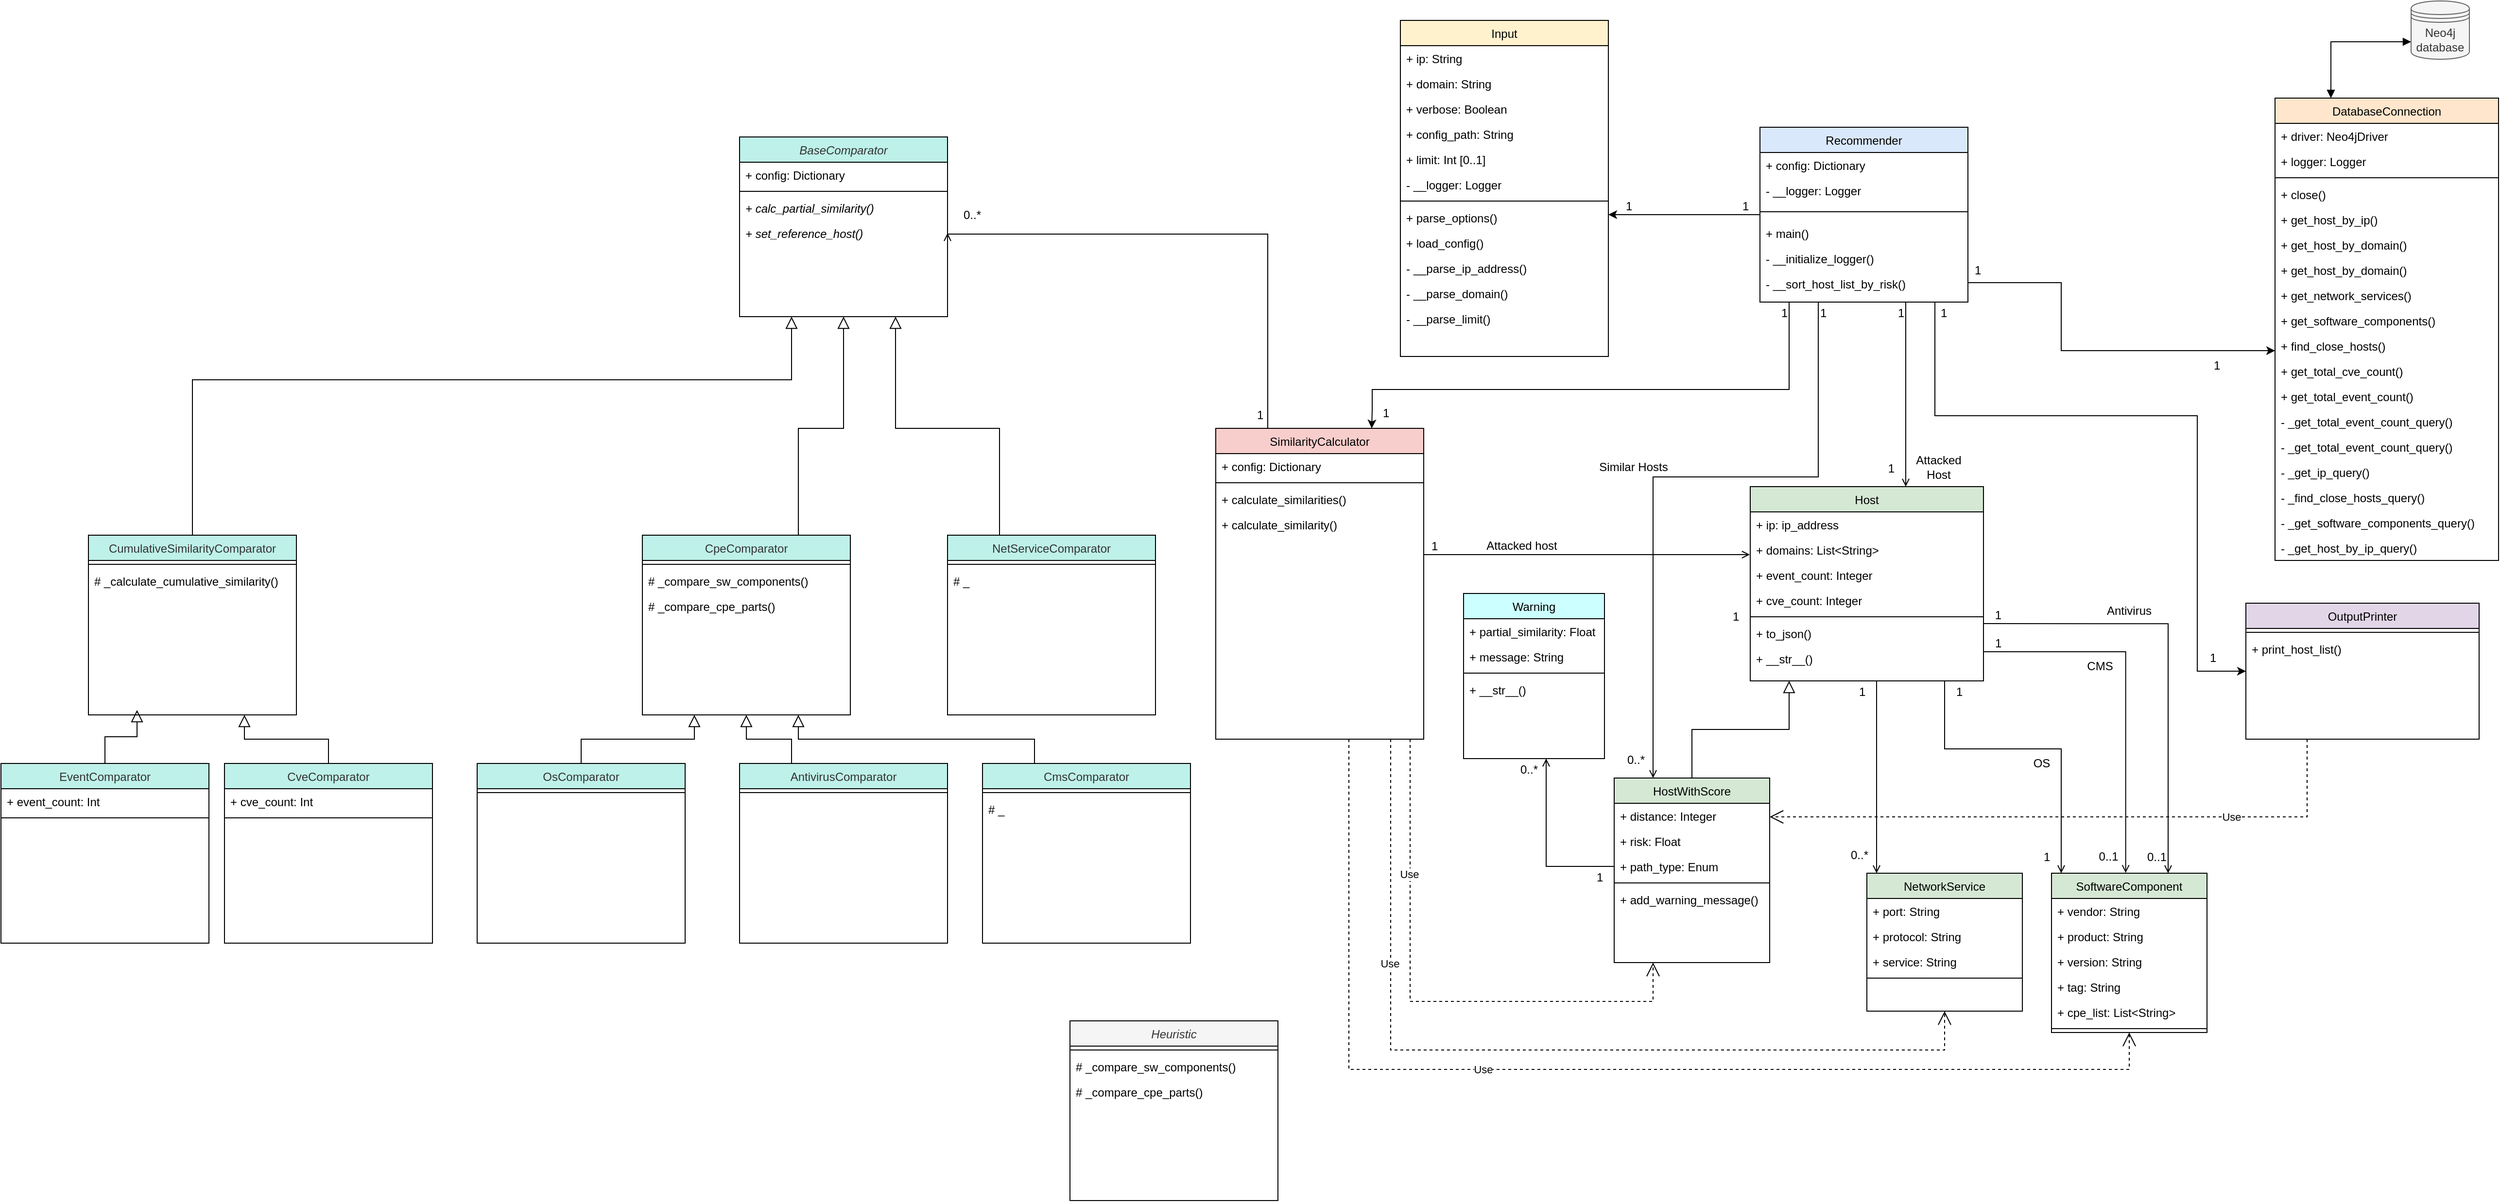 <mxfile version="16.4.0" type="device"><diagram id="C5RBs43oDa-KdzZeNtuy" name="Diagram"><mxGraphModel dx="4353" dy="1207" grid="1" gridSize="10" guides="1" tooltips="1" connect="1" arrows="1" fold="1" page="1" pageScale="1" pageWidth="827" pageHeight="1169" math="0" shadow="0"><root><mxCell id="WIyWlLk6GJQsqaUBKTNV-0"/><mxCell id="WIyWlLk6GJQsqaUBKTNV-1" parent="WIyWlLk6GJQsqaUBKTNV-0"/><mxCell id="zkfFHV4jXpPFQw0GAbJ--0" value="Host" style="swimlane;fontStyle=0;align=center;verticalAlign=top;childLayout=stackLayout;horizontal=1;startSize=26;horizontalStack=0;resizeParent=1;resizeLast=0;collapsible=1;marginBottom=0;rounded=0;shadow=0;strokeWidth=1;fillColor=#d5e8d4;strokeColor=#000000;" parent="WIyWlLk6GJQsqaUBKTNV-1" vertex="1"><mxGeometry x="-20" y="550" width="240" height="200" as="geometry"><mxRectangle x="230" y="140" width="160" height="26" as="alternateBounds"/></mxGeometry></mxCell><mxCell id="zkfFHV4jXpPFQw0GAbJ--1" value="+ ip: ip_address" style="text;align=left;verticalAlign=top;spacingLeft=4;spacingRight=4;overflow=hidden;rotatable=0;points=[[0,0.5],[1,0.5]];portConstraint=eastwest;" parent="zkfFHV4jXpPFQw0GAbJ--0" vertex="1"><mxGeometry y="26" width="240" height="26" as="geometry"/></mxCell><mxCell id="6r2_6TY_wbP1Zrm-_fFi-48" value="+ domains: List&lt;String&gt;" style="text;align=left;verticalAlign=top;spacingLeft=4;spacingRight=4;overflow=hidden;rotatable=0;points=[[0,0.5],[1,0.5]];portConstraint=eastwest;" parent="zkfFHV4jXpPFQw0GAbJ--0" vertex="1"><mxGeometry y="52" width="240" height="26" as="geometry"/></mxCell><mxCell id="vWXNN-c76O1EObYi_Bp5-69" value="+ event_count: Integer" style="text;align=left;verticalAlign=top;spacingLeft=4;spacingRight=4;overflow=hidden;rotatable=0;points=[[0,0.5],[1,0.5]];portConstraint=eastwest;rounded=0;shadow=0;html=0;" parent="zkfFHV4jXpPFQw0GAbJ--0" vertex="1"><mxGeometry y="78" width="240" height="26" as="geometry"/></mxCell><mxCell id="vWXNN-c76O1EObYi_Bp5-68" value="+ cve_count: Integer" style="text;align=left;verticalAlign=top;spacingLeft=4;spacingRight=4;overflow=hidden;rotatable=0;points=[[0,0.5],[1,0.5]];portConstraint=eastwest;rounded=0;shadow=0;html=0;" parent="zkfFHV4jXpPFQw0GAbJ--0" vertex="1"><mxGeometry y="104" width="240" height="26" as="geometry"/></mxCell><mxCell id="zkfFHV4jXpPFQw0GAbJ--4" value="" style="line;html=1;strokeWidth=1;align=left;verticalAlign=middle;spacingTop=-1;spacingLeft=3;spacingRight=3;rotatable=0;labelPosition=right;points=[];portConstraint=eastwest;" parent="zkfFHV4jXpPFQw0GAbJ--0" vertex="1"><mxGeometry y="130" width="240" height="8" as="geometry"/></mxCell><mxCell id="SMrjTEBKorSeQkuBQkU_-17" value="+ to_json()" style="text;align=left;verticalAlign=top;spacingLeft=4;spacingRight=4;overflow=hidden;rotatable=0;points=[[0,0.5],[1,0.5]];portConstraint=eastwest;rounded=0;shadow=0;html=0;" vertex="1" parent="zkfFHV4jXpPFQw0GAbJ--0"><mxGeometry y="138" width="240" height="26" as="geometry"/></mxCell><mxCell id="SMrjTEBKorSeQkuBQkU_-18" value="+ __str__()" style="text;align=left;verticalAlign=top;spacingLeft=4;spacingRight=4;overflow=hidden;rotatable=0;points=[[0,0.5],[1,0.5]];portConstraint=eastwest;rounded=0;shadow=0;html=0;" vertex="1" parent="zkfFHV4jXpPFQw0GAbJ--0"><mxGeometry y="164" width="240" height="26" as="geometry"/></mxCell><mxCell id="zkfFHV4jXpPFQw0GAbJ--6" value="HostWithScore" style="swimlane;fontStyle=0;align=center;verticalAlign=top;childLayout=stackLayout;horizontal=1;startSize=26;horizontalStack=0;resizeParent=1;resizeLast=0;collapsible=1;marginBottom=0;rounded=0;shadow=0;strokeWidth=1;fillColor=#d5e8d4;strokeColor=#000000;" parent="WIyWlLk6GJQsqaUBKTNV-1" vertex="1"><mxGeometry x="-160" y="850" width="160" height="190" as="geometry"><mxRectangle x="130" y="380" width="160" height="26" as="alternateBounds"/></mxGeometry></mxCell><mxCell id="6r2_6TY_wbP1Zrm-_fFi-54" value="+ distance: Integer" style="text;align=left;verticalAlign=top;spacingLeft=4;spacingRight=4;overflow=hidden;rotatable=0;points=[[0,0.5],[1,0.5]];portConstraint=eastwest;rounded=0;shadow=0;html=0;" parent="zkfFHV4jXpPFQw0GAbJ--6" vertex="1"><mxGeometry y="26" width="160" height="26" as="geometry"/></mxCell><mxCell id="zkfFHV4jXpPFQw0GAbJ--8" value="+ risk: Float" style="text;align=left;verticalAlign=top;spacingLeft=4;spacingRight=4;overflow=hidden;rotatable=0;points=[[0,0.5],[1,0.5]];portConstraint=eastwest;rounded=0;shadow=0;html=0;" parent="zkfFHV4jXpPFQw0GAbJ--6" vertex="1"><mxGeometry y="52" width="160" height="26" as="geometry"/></mxCell><mxCell id="vWXNN-c76O1EObYi_Bp5-62" value="+ path_type: Enum" style="text;align=left;verticalAlign=top;spacingLeft=4;spacingRight=4;overflow=hidden;rotatable=0;points=[[0,0.5],[1,0.5]];portConstraint=eastwest;rounded=0;shadow=0;html=0;" parent="zkfFHV4jXpPFQw0GAbJ--6" vertex="1"><mxGeometry y="78" width="160" height="26" as="geometry"/></mxCell><mxCell id="zkfFHV4jXpPFQw0GAbJ--9" value="" style="line;html=1;strokeWidth=1;align=left;verticalAlign=middle;spacingTop=-1;spacingLeft=3;spacingRight=3;rotatable=0;labelPosition=right;points=[];portConstraint=eastwest;" parent="zkfFHV4jXpPFQw0GAbJ--6" vertex="1"><mxGeometry y="104" width="160" height="8" as="geometry"/></mxCell><mxCell id="SMrjTEBKorSeQkuBQkU_-29" value="+ add_warning_message()" style="text;align=left;verticalAlign=top;spacingLeft=4;spacingRight=4;overflow=hidden;rotatable=0;points=[[0,0.5],[1,0.5]];portConstraint=eastwest;rounded=0;shadow=0;html=0;" vertex="1" parent="zkfFHV4jXpPFQw0GAbJ--6"><mxGeometry y="112" width="160" height="26" as="geometry"/></mxCell><mxCell id="zkfFHV4jXpPFQw0GAbJ--12" value="" style="endArrow=block;endSize=10;endFill=0;shadow=0;strokeWidth=1;rounded=0;edgeStyle=elbowEdgeStyle;elbow=vertical;" parent="WIyWlLk6GJQsqaUBKTNV-1" source="zkfFHV4jXpPFQw0GAbJ--6" edge="1"><mxGeometry width="160" relative="1" as="geometry"><mxPoint x="200" y="203" as="sourcePoint"/><mxPoint x="20" y="750" as="targetPoint"/></mxGeometry></mxCell><mxCell id="zkfFHV4jXpPFQw0GAbJ--17" value="DatabaseConnection" style="swimlane;fontStyle=0;align=center;verticalAlign=top;childLayout=stackLayout;horizontal=1;startSize=26;horizontalStack=0;resizeParent=1;resizeLast=0;collapsible=1;marginBottom=0;rounded=0;shadow=0;strokeWidth=1;fillColor=#ffe6cc;strokeColor=#000000;" parent="WIyWlLk6GJQsqaUBKTNV-1" vertex="1"><mxGeometry x="520" y="150" width="230" height="476" as="geometry"><mxRectangle x="550" y="140" width="160" height="26" as="alternateBounds"/></mxGeometry></mxCell><mxCell id="zkfFHV4jXpPFQw0GAbJ--18" value="+ driver: Neo4jDriver" style="text;align=left;verticalAlign=top;spacingLeft=4;spacingRight=4;overflow=hidden;rotatable=0;points=[[0,0.5],[1,0.5]];portConstraint=eastwest;" parent="zkfFHV4jXpPFQw0GAbJ--17" vertex="1"><mxGeometry y="26" width="230" height="26" as="geometry"/></mxCell><mxCell id="fIvFDdAwnUexQDbh5Bry-8" value="+ logger: Logger" style="text;align=left;verticalAlign=top;spacingLeft=4;spacingRight=4;overflow=hidden;rotatable=0;points=[[0,0.5],[1,0.5]];portConstraint=eastwest;" parent="zkfFHV4jXpPFQw0GAbJ--17" vertex="1"><mxGeometry y="52" width="230" height="26" as="geometry"/></mxCell><mxCell id="zkfFHV4jXpPFQw0GAbJ--23" value="" style="line;html=1;strokeWidth=1;align=left;verticalAlign=middle;spacingTop=-1;spacingLeft=3;spacingRight=3;rotatable=0;labelPosition=right;points=[];portConstraint=eastwest;" parent="zkfFHV4jXpPFQw0GAbJ--17" vertex="1"><mxGeometry y="78" width="230" height="8" as="geometry"/></mxCell><mxCell id="zkfFHV4jXpPFQw0GAbJ--24" value="+ close()" style="text;align=left;verticalAlign=top;spacingLeft=4;spacingRight=4;overflow=hidden;rotatable=0;points=[[0,0.5],[1,0.5]];portConstraint=eastwest;" parent="zkfFHV4jXpPFQw0GAbJ--17" vertex="1"><mxGeometry y="86" width="230" height="26" as="geometry"/></mxCell><mxCell id="zkfFHV4jXpPFQw0GAbJ--25" value="+ get_host_by_ip()&#10;" style="text;align=left;verticalAlign=top;spacingLeft=4;spacingRight=4;overflow=hidden;rotatable=0;points=[[0,0.5],[1,0.5]];portConstraint=eastwest;" parent="zkfFHV4jXpPFQw0GAbJ--17" vertex="1"><mxGeometry y="112" width="230" height="26" as="geometry"/></mxCell><mxCell id="2oSqgxeJYLnp5taYVXua-14" value="+ get_host_by_domain()&#10;" style="text;align=left;verticalAlign=top;spacingLeft=4;spacingRight=4;overflow=hidden;rotatable=0;points=[[0,0.5],[1,0.5]];portConstraint=eastwest;" parent="zkfFHV4jXpPFQw0GAbJ--17" vertex="1"><mxGeometry y="138" width="230" height="26" as="geometry"/></mxCell><mxCell id="2oSqgxeJYLnp5taYVXua-15" value="+ get_host_by_domain()&#10;" style="text;align=left;verticalAlign=top;spacingLeft=4;spacingRight=4;overflow=hidden;rotatable=0;points=[[0,0.5],[1,0.5]];portConstraint=eastwest;" parent="zkfFHV4jXpPFQw0GAbJ--17" vertex="1"><mxGeometry y="164" width="230" height="26" as="geometry"/></mxCell><mxCell id="6r2_6TY_wbP1Zrm-_fFi-0" value="+ get_network_services()" style="text;align=left;verticalAlign=top;spacingLeft=4;spacingRight=4;overflow=hidden;rotatable=0;points=[[0,0.5],[1,0.5]];portConstraint=eastwest;" parent="zkfFHV4jXpPFQw0GAbJ--17" vertex="1"><mxGeometry y="190" width="230" height="26" as="geometry"/></mxCell><mxCell id="6r2_6TY_wbP1Zrm-_fFi-1" value="+ get_software_components()" style="text;align=left;verticalAlign=top;spacingLeft=4;spacingRight=4;overflow=hidden;rotatable=0;points=[[0,0.5],[1,0.5]];portConstraint=eastwest;" parent="zkfFHV4jXpPFQw0GAbJ--17" vertex="1"><mxGeometry y="216" width="230" height="26" as="geometry"/></mxCell><mxCell id="6r2_6TY_wbP1Zrm-_fFi-6" value="+ find_close_hosts()" style="text;align=left;verticalAlign=top;spacingLeft=4;spacingRight=4;overflow=hidden;rotatable=0;points=[[0,0.5],[1,0.5]];portConstraint=eastwest;" parent="zkfFHV4jXpPFQw0GAbJ--17" vertex="1"><mxGeometry y="242" width="230" height="26" as="geometry"/></mxCell><mxCell id="6r2_6TY_wbP1Zrm-_fFi-75" value="+ get_total_cve_count()" style="text;align=left;verticalAlign=top;spacingLeft=4;spacingRight=4;overflow=hidden;rotatable=0;points=[[0,0.5],[1,0.5]];portConstraint=eastwest;" parent="zkfFHV4jXpPFQw0GAbJ--17" vertex="1"><mxGeometry y="268" width="230" height="26" as="geometry"/></mxCell><mxCell id="6r2_6TY_wbP1Zrm-_fFi-76" value="+ get_total_event_count()" style="text;align=left;verticalAlign=top;spacingLeft=4;spacingRight=4;overflow=hidden;rotatable=0;points=[[0,0.5],[1,0.5]];portConstraint=eastwest;" parent="zkfFHV4jXpPFQw0GAbJ--17" vertex="1"><mxGeometry y="294" width="230" height="26" as="geometry"/></mxCell><mxCell id="6r2_6TY_wbP1Zrm-_fFi-70" value="- _get_total_event_count_query()" style="text;align=left;verticalAlign=top;spacingLeft=4;spacingRight=4;overflow=hidden;rotatable=0;points=[[0,0.5],[1,0.5]];portConstraint=eastwest;" parent="zkfFHV4jXpPFQw0GAbJ--17" vertex="1"><mxGeometry y="320" width="230" height="26" as="geometry"/></mxCell><mxCell id="6r2_6TY_wbP1Zrm-_fFi-77" value="- _get_total_event_count_query()" style="text;align=left;verticalAlign=top;spacingLeft=4;spacingRight=4;overflow=hidden;rotatable=0;points=[[0,0.5],[1,0.5]];portConstraint=eastwest;" parent="zkfFHV4jXpPFQw0GAbJ--17" vertex="1"><mxGeometry y="346" width="230" height="26" as="geometry"/></mxCell><mxCell id="6r2_6TY_wbP1Zrm-_fFi-2" value="- _get_ip_query()" style="text;align=left;verticalAlign=top;spacingLeft=4;spacingRight=4;overflow=hidden;rotatable=0;points=[[0,0.5],[1,0.5]];portConstraint=eastwest;" parent="zkfFHV4jXpPFQw0GAbJ--17" vertex="1"><mxGeometry y="372" width="230" height="26" as="geometry"/></mxCell><mxCell id="6r2_6TY_wbP1Zrm-_fFi-4" value="- _find_close_hosts_query()" style="text;align=left;verticalAlign=top;spacingLeft=4;spacingRight=4;overflow=hidden;rotatable=0;points=[[0,0.5],[1,0.5]];portConstraint=eastwest;" parent="zkfFHV4jXpPFQw0GAbJ--17" vertex="1"><mxGeometry y="398" width="230" height="26" as="geometry"/></mxCell><mxCell id="6r2_6TY_wbP1Zrm-_fFi-5" value="- _get_software_components_query()" style="text;align=left;verticalAlign=top;spacingLeft=4;spacingRight=4;overflow=hidden;rotatable=0;points=[[0,0.5],[1,0.5]];portConstraint=eastwest;" parent="zkfFHV4jXpPFQw0GAbJ--17" vertex="1"><mxGeometry y="424" width="230" height="26" as="geometry"/></mxCell><mxCell id="6r2_6TY_wbP1Zrm-_fFi-3" value="- _get_host_by_ip_query()" style="text;align=left;verticalAlign=top;spacingLeft=4;spacingRight=4;overflow=hidden;rotatable=0;points=[[0,0.5],[1,0.5]];portConstraint=eastwest;" parent="zkfFHV4jXpPFQw0GAbJ--17" vertex="1"><mxGeometry y="450" width="230" height="26" as="geometry"/></mxCell><mxCell id="6r2_6TY_wbP1Zrm-_fFi-7" style="edgeStyle=orthogonalEdgeStyle;rounded=0;orthogonalLoop=1;jettySize=auto;html=1;" parent="WIyWlLk6GJQsqaUBKTNV-1" source="2oSqgxeJYLnp5taYVXua-2" target="zkfFHV4jXpPFQw0GAbJ--17" edge="1"><mxGeometry relative="1" as="geometry"><mxPoint x="530" y="200" as="targetPoint"/><Array as="points"><mxPoint x="300" y="340"/><mxPoint x="300" y="410"/></Array></mxGeometry></mxCell><mxCell id="6r2_6TY_wbP1Zrm-_fFi-40" style="edgeStyle=orthogonalEdgeStyle;rounded=0;orthogonalLoop=1;jettySize=auto;html=1;entryX=0.75;entryY=0;entryDx=0;entryDy=0;" parent="WIyWlLk6GJQsqaUBKTNV-1" source="2oSqgxeJYLnp5taYVXua-2" target="6r2_6TY_wbP1Zrm-_fFi-34" edge="1"><mxGeometry relative="1" as="geometry"><mxPoint x="-250" y="530" as="targetPoint"/><Array as="points"><mxPoint x="20" y="450"/><mxPoint x="-409" y="450"/><mxPoint x="-409" y="470"/></Array></mxGeometry></mxCell><mxCell id="2oSqgxeJYLnp5taYVXua-2" value="Recommender" style="swimlane;fontStyle=0;align=center;verticalAlign=top;childLayout=stackLayout;horizontal=1;startSize=26;horizontalStack=0;resizeParent=1;resizeLast=0;collapsible=1;marginBottom=0;rounded=0;shadow=0;strokeWidth=1;fillColor=#dae8fc;strokeColor=#000000;" parent="WIyWlLk6GJQsqaUBKTNV-1" vertex="1"><mxGeometry x="-10" y="180" width="214" height="180" as="geometry"><mxRectangle x="550" y="140" width="160" height="26" as="alternateBounds"/></mxGeometry></mxCell><mxCell id="fIvFDdAwnUexQDbh5Bry-4" value="+ config: Dictionary" style="text;align=left;verticalAlign=top;spacingLeft=4;spacingRight=4;overflow=hidden;rotatable=0;points=[[0,0.5],[1,0.5]];portConstraint=eastwest;rounded=0;shadow=0;html=0;" parent="2oSqgxeJYLnp5taYVXua-2" vertex="1"><mxGeometry y="26" width="214" height="26" as="geometry"/></mxCell><mxCell id="fIvFDdAwnUexQDbh5Bry-7" value="- __logger: Logger" style="text;align=left;verticalAlign=top;spacingLeft=4;spacingRight=4;overflow=hidden;rotatable=0;points=[[0,0.5],[1,0.5]];portConstraint=eastwest;rounded=0;shadow=0;html=0;" parent="2oSqgxeJYLnp5taYVXua-2" vertex="1"><mxGeometry y="52" width="214" height="26" as="geometry"/></mxCell><mxCell id="2oSqgxeJYLnp5taYVXua-8" value="" style="line;html=1;strokeWidth=1;align=left;verticalAlign=middle;spacingTop=-1;spacingLeft=3;spacingRight=3;rotatable=0;labelPosition=right;points=[];portConstraint=eastwest;" parent="2oSqgxeJYLnp5taYVXua-2" vertex="1"><mxGeometry y="78" width="214" height="18" as="geometry"/></mxCell><mxCell id="2oSqgxeJYLnp5taYVXua-9" value="+ main()" style="text;align=left;verticalAlign=top;spacingLeft=4;spacingRight=4;overflow=hidden;rotatable=0;points=[[0,0.5],[1,0.5]];portConstraint=eastwest;" parent="2oSqgxeJYLnp5taYVXua-2" vertex="1"><mxGeometry y="96" width="214" height="26" as="geometry"/></mxCell><mxCell id="fIvFDdAwnUexQDbh5Bry-0" value="- __initialize_logger()" style="text;align=left;verticalAlign=top;spacingLeft=4;spacingRight=4;overflow=hidden;rotatable=0;points=[[0,0.5],[1,0.5]];portConstraint=eastwest;" parent="2oSqgxeJYLnp5taYVXua-2" vertex="1"><mxGeometry y="122" width="214" height="26" as="geometry"/></mxCell><mxCell id="fIvFDdAwnUexQDbh5Bry-2" value="- __sort_host_list_by_risk()" style="text;align=left;verticalAlign=top;spacingLeft=4;spacingRight=4;overflow=hidden;rotatable=0;points=[[0,0.5],[1,0.5]];portConstraint=eastwest;" parent="2oSqgxeJYLnp5taYVXua-2" vertex="1"><mxGeometry y="148" width="214" height="26" as="geometry"/></mxCell><mxCell id="2oSqgxeJYLnp5taYVXua-11" value="Neo4j database" style="shape=datastore;whiteSpace=wrap;html=1;fillColor=#f5f5f5;strokeColor=#666666;fontColor=#333333;" parent="WIyWlLk6GJQsqaUBKTNV-1" vertex="1"><mxGeometry x="660" y="50" width="60" height="60" as="geometry"/></mxCell><mxCell id="2oSqgxeJYLnp5taYVXua-13" value="" style="endArrow=block;startArrow=block;endFill=1;startFill=1;html=1;rounded=0;edgeStyle=orthogonalEdgeStyle;entryX=0;entryY=0.7;entryDx=0;entryDy=0;exitX=0.25;exitY=0;exitDx=0;exitDy=0;" parent="WIyWlLk6GJQsqaUBKTNV-1" source="zkfFHV4jXpPFQw0GAbJ--17" target="2oSqgxeJYLnp5taYVXua-11" edge="1"><mxGeometry width="160" relative="1" as="geometry"><mxPoint x="620" y="110" as="sourcePoint"/><mxPoint x="780" y="110" as="targetPoint"/></mxGeometry></mxCell><mxCell id="6r2_6TY_wbP1Zrm-_fFi-8" value="Input" style="swimlane;fontStyle=0;align=center;verticalAlign=top;childLayout=stackLayout;horizontal=1;startSize=26;horizontalStack=0;resizeParent=1;resizeLast=0;collapsible=1;marginBottom=0;rounded=0;shadow=0;strokeWidth=1;fillColor=#fff2cc;strokeColor=#000000;" parent="WIyWlLk6GJQsqaUBKTNV-1" vertex="1"><mxGeometry x="-380" y="70" width="214" height="346" as="geometry"><mxRectangle x="550" y="140" width="160" height="26" as="alternateBounds"/></mxGeometry></mxCell><mxCell id="6r2_6TY_wbP1Zrm-_fFi-67" value="+ ip: String" style="text;align=left;verticalAlign=top;spacingLeft=4;spacingRight=4;overflow=hidden;rotatable=0;points=[[0,0.5],[1,0.5]];portConstraint=eastwest;rounded=0;shadow=0;html=0;" parent="6r2_6TY_wbP1Zrm-_fFi-8" vertex="1"><mxGeometry y="26" width="214" height="26" as="geometry"/></mxCell><mxCell id="6r2_6TY_wbP1Zrm-_fFi-73" value="+ domain: String" style="text;align=left;verticalAlign=top;spacingLeft=4;spacingRight=4;overflow=hidden;rotatable=0;points=[[0,0.5],[1,0.5]];portConstraint=eastwest;rounded=0;shadow=0;html=0;" parent="6r2_6TY_wbP1Zrm-_fFi-8" vertex="1"><mxGeometry y="52" width="214" height="26" as="geometry"/></mxCell><mxCell id="SMrjTEBKorSeQkuBQkU_-6" value="+ verbose: Boolean" style="text;align=left;verticalAlign=top;spacingLeft=4;spacingRight=4;overflow=hidden;rotatable=0;points=[[0,0.5],[1,0.5]];portConstraint=eastwest;rounded=0;shadow=0;html=0;" vertex="1" parent="6r2_6TY_wbP1Zrm-_fFi-8"><mxGeometry y="78" width="214" height="26" as="geometry"/></mxCell><mxCell id="6r2_6TY_wbP1Zrm-_fFi-10" value="+ config_path: String " style="text;align=left;verticalAlign=top;spacingLeft=4;spacingRight=4;overflow=hidden;rotatable=0;points=[[0,0.5],[1,0.5]];portConstraint=eastwest;rounded=0;shadow=0;html=0;" parent="6r2_6TY_wbP1Zrm-_fFi-8" vertex="1"><mxGeometry y="104" width="214" height="26" as="geometry"/></mxCell><mxCell id="fIvFDdAwnUexQDbh5Bry-11" value="+ limit: Int [0..1]" style="text;align=left;verticalAlign=top;spacingLeft=4;spacingRight=4;overflow=hidden;rotatable=0;points=[[0,0.5],[1,0.5]];portConstraint=eastwest;rounded=0;shadow=0;html=0;" parent="6r2_6TY_wbP1Zrm-_fFi-8" vertex="1"><mxGeometry y="130" width="214" height="26" as="geometry"/></mxCell><mxCell id="fIvFDdAwnUexQDbh5Bry-12" value="- __logger: Logger" style="text;align=left;verticalAlign=top;spacingLeft=4;spacingRight=4;overflow=hidden;rotatable=0;points=[[0,0.5],[1,0.5]];portConstraint=eastwest;rounded=0;shadow=0;html=0;" parent="6r2_6TY_wbP1Zrm-_fFi-8" vertex="1"><mxGeometry y="156" width="214" height="26" as="geometry"/></mxCell><mxCell id="6r2_6TY_wbP1Zrm-_fFi-11" value="" style="line;html=1;strokeWidth=1;align=left;verticalAlign=middle;spacingTop=-1;spacingLeft=3;spacingRight=3;rotatable=0;labelPosition=right;points=[];portConstraint=eastwest;" parent="6r2_6TY_wbP1Zrm-_fFi-8" vertex="1"><mxGeometry y="182" width="214" height="8" as="geometry"/></mxCell><mxCell id="6r2_6TY_wbP1Zrm-_fFi-12" value="+ parse_options()" style="text;align=left;verticalAlign=top;spacingLeft=4;spacingRight=4;overflow=hidden;rotatable=0;points=[[0,0.5],[1,0.5]];portConstraint=eastwest;" parent="6r2_6TY_wbP1Zrm-_fFi-8" vertex="1"><mxGeometry y="190" width="214" height="26" as="geometry"/></mxCell><mxCell id="6r2_6TY_wbP1Zrm-_fFi-74" value="+ load_config()" style="text;align=left;verticalAlign=top;spacingLeft=4;spacingRight=4;overflow=hidden;rotatable=0;points=[[0,0.5],[1,0.5]];portConstraint=eastwest;" parent="6r2_6TY_wbP1Zrm-_fFi-8" vertex="1"><mxGeometry y="216" width="214" height="26" as="geometry"/></mxCell><mxCell id="6r2_6TY_wbP1Zrm-_fFi-71" value="- __parse_ip_address()" style="text;align=left;verticalAlign=top;spacingLeft=4;spacingRight=4;overflow=hidden;rotatable=0;points=[[0,0.5],[1,0.5]];portConstraint=eastwest;" parent="6r2_6TY_wbP1Zrm-_fFi-8" vertex="1"><mxGeometry y="242" width="214" height="26" as="geometry"/></mxCell><mxCell id="6r2_6TY_wbP1Zrm-_fFi-128" value="- __parse_domain()&#10;" style="text;align=left;verticalAlign=top;spacingLeft=4;spacingRight=4;overflow=hidden;rotatable=0;points=[[0,0.5],[1,0.5]];portConstraint=eastwest;" parent="6r2_6TY_wbP1Zrm-_fFi-8" vertex="1"><mxGeometry y="268" width="214" height="26" as="geometry"/></mxCell><mxCell id="fIvFDdAwnUexQDbh5Bry-10" value="- __parse_limit()&#10;" style="text;align=left;verticalAlign=top;spacingLeft=4;spacingRight=4;overflow=hidden;rotatable=0;points=[[0,0.5],[1,0.5]];portConstraint=eastwest;" parent="6r2_6TY_wbP1Zrm-_fFi-8" vertex="1"><mxGeometry y="294" width="214" height="26" as="geometry"/></mxCell><mxCell id="6r2_6TY_wbP1Zrm-_fFi-17" value="SoftwareComponent" style="swimlane;fontStyle=0;align=center;verticalAlign=top;childLayout=stackLayout;horizontal=1;startSize=26;horizontalStack=0;resizeParent=1;resizeLast=0;collapsible=1;marginBottom=0;rounded=0;shadow=0;strokeWidth=1;fillColor=#d5e8d4;strokeColor=#000000;" parent="WIyWlLk6GJQsqaUBKTNV-1" vertex="1"><mxGeometry x="290" y="948" width="160" height="164" as="geometry"><mxRectangle x="230" y="140" width="160" height="26" as="alternateBounds"/></mxGeometry></mxCell><mxCell id="6r2_6TY_wbP1Zrm-_fFi-58" value="+ vendor: String" style="text;align=left;verticalAlign=top;spacingLeft=4;spacingRight=4;overflow=hidden;rotatable=0;points=[[0,0.5],[1,0.5]];portConstraint=eastwest;" parent="6r2_6TY_wbP1Zrm-_fFi-17" vertex="1"><mxGeometry y="26" width="160" height="26" as="geometry"/></mxCell><mxCell id="6r2_6TY_wbP1Zrm-_fFi-57" value="+ product: String" style="text;align=left;verticalAlign=top;spacingLeft=4;spacingRight=4;overflow=hidden;rotatable=0;points=[[0,0.5],[1,0.5]];portConstraint=eastwest;" parent="6r2_6TY_wbP1Zrm-_fFi-17" vertex="1"><mxGeometry y="52" width="160" height="26" as="geometry"/></mxCell><mxCell id="6r2_6TY_wbP1Zrm-_fFi-18" value="+ version: String" style="text;align=left;verticalAlign=top;spacingLeft=4;spacingRight=4;overflow=hidden;rotatable=0;points=[[0,0.5],[1,0.5]];portConstraint=eastwest;" parent="6r2_6TY_wbP1Zrm-_fFi-17" vertex="1"><mxGeometry y="78" width="160" height="26" as="geometry"/></mxCell><mxCell id="vWXNN-c76O1EObYi_Bp5-61" value="+ tag: String" style="text;align=left;verticalAlign=top;spacingLeft=4;spacingRight=4;overflow=hidden;rotatable=0;points=[[0,0.5],[1,0.5]];portConstraint=eastwest;" parent="6r2_6TY_wbP1Zrm-_fFi-17" vertex="1"><mxGeometry y="104" width="160" height="26" as="geometry"/></mxCell><mxCell id="vWXNN-c76O1EObYi_Bp5-60" value="+ cpe_list: List&lt;String&gt;" style="text;align=left;verticalAlign=top;spacingLeft=4;spacingRight=4;overflow=hidden;rotatable=0;points=[[0,0.5],[1,0.5]];portConstraint=eastwest;" parent="6r2_6TY_wbP1Zrm-_fFi-17" vertex="1"><mxGeometry y="130" width="160" height="26" as="geometry"/></mxCell><mxCell id="6r2_6TY_wbP1Zrm-_fFi-19" value="" style="line;html=1;strokeWidth=1;align=left;verticalAlign=middle;spacingTop=-1;spacingLeft=3;spacingRight=3;rotatable=0;labelPosition=right;points=[];portConstraint=eastwest;" parent="6r2_6TY_wbP1Zrm-_fFi-17" vertex="1"><mxGeometry y="156" width="160" height="8" as="geometry"/></mxCell><mxCell id="6r2_6TY_wbP1Zrm-_fFi-21" value="NetworkService" style="swimlane;fontStyle=0;align=center;verticalAlign=top;childLayout=stackLayout;horizontal=1;startSize=26;horizontalStack=0;resizeParent=1;resizeLast=0;collapsible=1;marginBottom=0;rounded=0;shadow=0;strokeWidth=1;fillColor=#d5e8d4;strokeColor=#000000;" parent="WIyWlLk6GJQsqaUBKTNV-1" vertex="1"><mxGeometry x="100" y="948" width="160" height="142" as="geometry"><mxRectangle x="230" y="140" width="160" height="26" as="alternateBounds"/></mxGeometry></mxCell><mxCell id="6r2_6TY_wbP1Zrm-_fFi-22" value="+ port: String" style="text;align=left;verticalAlign=top;spacingLeft=4;spacingRight=4;overflow=hidden;rotatable=0;points=[[0,0.5],[1,0.5]];portConstraint=eastwest;" parent="6r2_6TY_wbP1Zrm-_fFi-21" vertex="1"><mxGeometry y="26" width="160" height="26" as="geometry"/></mxCell><mxCell id="6r2_6TY_wbP1Zrm-_fFi-59" value="+ protocol: String" style="text;align=left;verticalAlign=top;spacingLeft=4;spacingRight=4;overflow=hidden;rotatable=0;points=[[0,0.5],[1,0.5]];portConstraint=eastwest;" parent="6r2_6TY_wbP1Zrm-_fFi-21" vertex="1"><mxGeometry y="52" width="160" height="26" as="geometry"/></mxCell><mxCell id="6r2_6TY_wbP1Zrm-_fFi-60" value="+ service: String" style="text;align=left;verticalAlign=top;spacingLeft=4;spacingRight=4;overflow=hidden;rotatable=0;points=[[0,0.5],[1,0.5]];portConstraint=eastwest;" parent="6r2_6TY_wbP1Zrm-_fFi-21" vertex="1"><mxGeometry y="78" width="160" height="26" as="geometry"/></mxCell><mxCell id="6r2_6TY_wbP1Zrm-_fFi-23" value="" style="line;html=1;strokeWidth=1;align=left;verticalAlign=middle;spacingTop=-1;spacingLeft=3;spacingRight=3;rotatable=0;labelPosition=right;points=[];portConstraint=eastwest;" parent="6r2_6TY_wbP1Zrm-_fFi-21" vertex="1"><mxGeometry y="104" width="160" height="8" as="geometry"/></mxCell><mxCell id="6r2_6TY_wbP1Zrm-_fFi-29" value="" style="endArrow=open;shadow=0;strokeWidth=1;rounded=0;endFill=1;edgeStyle=elbowEdgeStyle;elbow=vertical;entryX=0.477;entryY=-0.002;entryDx=0;entryDy=0;entryPerimeter=0;" parent="WIyWlLk6GJQsqaUBKTNV-1" source="zkfFHV4jXpPFQw0GAbJ--0" target="6r2_6TY_wbP1Zrm-_fFi-17" edge="1"><mxGeometry x="0.5" y="41" relative="1" as="geometry"><mxPoint x="240" y="740" as="sourcePoint"/><mxPoint x="258" y="630" as="targetPoint"/><mxPoint x="-40" y="32" as="offset"/><Array as="points"><mxPoint x="-20" y="720"/><mxPoint x="30" y="690"/><mxPoint x="40" y="674"/><mxPoint x="16" y="680"/><mxPoint y="670"/><mxPoint x="80" y="600"/></Array></mxGeometry></mxCell><mxCell id="6r2_6TY_wbP1Zrm-_fFi-30" value="1" style="resizable=0;align=left;verticalAlign=bottom;labelBackgroundColor=none;fontSize=12;" parent="6r2_6TY_wbP1Zrm-_fFi-29" connectable="0" vertex="1"><mxGeometry x="-1" relative="1" as="geometry"><mxPoint x="10" as="offset"/></mxGeometry></mxCell><mxCell id="6r2_6TY_wbP1Zrm-_fFi-31" value="0..1" style="resizable=0;align=right;verticalAlign=bottom;labelBackgroundColor=none;fontSize=12;" parent="6r2_6TY_wbP1Zrm-_fFi-29" connectable="0" vertex="1"><mxGeometry x="1" relative="1" as="geometry"><mxPoint x="-6" y="-8" as="offset"/></mxGeometry></mxCell><mxCell id="6r2_6TY_wbP1Zrm-_fFi-34" value="SimilarityCalculator" style="swimlane;fontStyle=0;align=center;verticalAlign=top;childLayout=stackLayout;horizontal=1;startSize=26;horizontalStack=0;resizeParent=1;resizeLast=0;collapsible=1;marginBottom=0;rounded=0;shadow=0;strokeWidth=1;fillColor=#f8cecc;strokeColor=#000000;" parent="WIyWlLk6GJQsqaUBKTNV-1" vertex="1"><mxGeometry x="-570" y="490" width="214" height="320" as="geometry"><mxRectangle x="550" y="140" width="160" height="26" as="alternateBounds"/></mxGeometry></mxCell><mxCell id="6r2_6TY_wbP1Zrm-_fFi-35" value="+ config: Dictionary" style="text;align=left;verticalAlign=top;spacingLeft=4;spacingRight=4;overflow=hidden;rotatable=0;points=[[0,0.5],[1,0.5]];portConstraint=eastwest;" parent="6r2_6TY_wbP1Zrm-_fFi-34" vertex="1"><mxGeometry y="26" width="214" height="26" as="geometry"/></mxCell><mxCell id="6r2_6TY_wbP1Zrm-_fFi-37" value="" style="line;html=1;strokeWidth=1;align=left;verticalAlign=middle;spacingTop=-1;spacingLeft=3;spacingRight=3;rotatable=0;labelPosition=right;points=[];portConstraint=eastwest;" parent="6r2_6TY_wbP1Zrm-_fFi-34" vertex="1"><mxGeometry y="52" width="214" height="8" as="geometry"/></mxCell><mxCell id="6r2_6TY_wbP1Zrm-_fFi-38" value="+ calculate_similarities()" style="text;align=left;verticalAlign=top;spacingLeft=4;spacingRight=4;overflow=hidden;rotatable=0;points=[[0,0.5],[1,0.5]];portConstraint=eastwest;" parent="6r2_6TY_wbP1Zrm-_fFi-34" vertex="1"><mxGeometry y="60" width="214" height="26" as="geometry"/></mxCell><mxCell id="vWXNN-c76O1EObYi_Bp5-74" value="+ calculate_similarity()" style="text;align=left;verticalAlign=top;spacingLeft=4;spacingRight=4;overflow=hidden;rotatable=0;points=[[0,0.5],[1,0.5]];portConstraint=eastwest;" parent="6r2_6TY_wbP1Zrm-_fFi-34" vertex="1"><mxGeometry y="86" width="214" height="26" as="geometry"/></mxCell><mxCell id="6r2_6TY_wbP1Zrm-_fFi-39" style="edgeStyle=orthogonalEdgeStyle;rounded=0;orthogonalLoop=1;jettySize=auto;html=1;" parent="WIyWlLk6GJQsqaUBKTNV-1" source="2oSqgxeJYLnp5taYVXua-2" target="6r2_6TY_wbP1Zrm-_fFi-8" edge="1"><mxGeometry relative="1" as="geometry"><mxPoint x="-10" y="245" as="sourcePoint"/><Array as="points"><mxPoint x="-168" y="240"/><mxPoint x="-168" y="200"/></Array></mxGeometry></mxCell><mxCell id="6r2_6TY_wbP1Zrm-_fFi-42" value="" style="endArrow=open;shadow=0;strokeWidth=1;rounded=0;endFill=1;edgeStyle=elbowEdgeStyle;elbow=vertical;" parent="WIyWlLk6GJQsqaUBKTNV-1" source="zkfFHV4jXpPFQw0GAbJ--0" target="6r2_6TY_wbP1Zrm-_fFi-21" edge="1"><mxGeometry x="0.5" y="41" relative="1" as="geometry"><mxPoint x="-26.32" y="640" as="sourcePoint"/><mxPoint x="-90.0" y="776.224" as="targetPoint"/><mxPoint x="-40" y="32" as="offset"/><Array as="points"><mxPoint x="110" y="840"/><mxPoint x="170" y="860"/><mxPoint x="160" y="870"/><mxPoint x="100" y="850"/><mxPoint x="-80" y="623"/><mxPoint x="-66.32" y="640.5"/><mxPoint x="-90.32" y="646.5"/><mxPoint x="-106.32" y="636.5"/><mxPoint x="-26.32" y="566.5"/></Array></mxGeometry></mxCell><mxCell id="6r2_6TY_wbP1Zrm-_fFi-43" value="1" style="resizable=0;align=left;verticalAlign=bottom;labelBackgroundColor=none;fontSize=12;" parent="6r2_6TY_wbP1Zrm-_fFi-42" connectable="0" vertex="1"><mxGeometry x="-1" relative="1" as="geometry"><mxPoint x="-20" y="20" as="offset"/></mxGeometry></mxCell><mxCell id="6r2_6TY_wbP1Zrm-_fFi-44" value="0..*" style="resizable=0;align=right;verticalAlign=bottom;labelBackgroundColor=none;fontSize=12;" parent="6r2_6TY_wbP1Zrm-_fFi-42" connectable="0" vertex="1"><mxGeometry x="1" relative="1" as="geometry"><mxPoint x="-7" y="-10" as="offset"/></mxGeometry></mxCell><mxCell id="6r2_6TY_wbP1Zrm-_fFi-61" value="" style="endArrow=open;shadow=0;strokeWidth=1;rounded=0;endFill=1;edgeStyle=elbowEdgeStyle;elbow=vertical;" parent="WIyWlLk6GJQsqaUBKTNV-1" target="6r2_6TY_wbP1Zrm-_fFi-17" edge="1"><mxGeometry x="0.5" y="41" relative="1" as="geometry"><mxPoint x="180" y="750" as="sourcePoint"/><mxPoint x="-20.0" y="790" as="targetPoint"/><mxPoint x="-40" y="32" as="offset"/><Array as="points"><mxPoint x="300" y="820"/><mxPoint x="180" y="790"/><mxPoint x="310" y="830"/><mxPoint x="140" y="790"/><mxPoint x="320" y="800"/><mxPoint x="170" y="760"/><mxPoint x="310" y="800"/><mxPoint x="190" y="780"/><mxPoint x="310" y="890"/><mxPoint x="-30" y="670"/><mxPoint x="-20" y="620"/><mxPoint x="109.92" y="563"/><mxPoint x="33.6" y="620.5"/><mxPoint x="9.6" y="626.5"/><mxPoint x="-6.4" y="616.5"/><mxPoint x="73.6" y="546.5"/></Array></mxGeometry></mxCell><mxCell id="6r2_6TY_wbP1Zrm-_fFi-62" value="1" style="resizable=0;align=left;verticalAlign=bottom;labelBackgroundColor=none;fontSize=12;" parent="6r2_6TY_wbP1Zrm-_fFi-61" connectable="0" vertex="1"><mxGeometry x="-1" relative="1" as="geometry"><mxPoint x="10" y="20" as="offset"/></mxGeometry></mxCell><mxCell id="6r2_6TY_wbP1Zrm-_fFi-64" value="1" style="resizable=0;align=left;verticalAlign=bottom;labelBackgroundColor=none;fontSize=12;" parent="WIyWlLk6GJQsqaUBKTNV-1" connectable="0" vertex="1"><mxGeometry x="280" y="940" as="geometry"/></mxCell><mxCell id="6r2_6TY_wbP1Zrm-_fFi-65" value="OS" style="text;html=1;strokeColor=none;fillColor=none;align=center;verticalAlign=middle;whiteSpace=wrap;rounded=0;" parent="WIyWlLk6GJQsqaUBKTNV-1" vertex="1"><mxGeometry x="250" y="820" width="60" height="30" as="geometry"/></mxCell><mxCell id="6r2_6TY_wbP1Zrm-_fFi-66" value="CMS" style="text;html=1;strokeColor=none;fillColor=none;align=center;verticalAlign=middle;whiteSpace=wrap;rounded=0;" parent="WIyWlLk6GJQsqaUBKTNV-1" vertex="1"><mxGeometry x="310" y="720" width="60" height="30" as="geometry"/></mxCell><mxCell id="6r2_6TY_wbP1Zrm-_fFi-82" value="" style="endArrow=open;shadow=0;strokeWidth=1;rounded=0;endFill=1;edgeStyle=elbowEdgeStyle;elbow=vertical;entryX=0.25;entryY=0;entryDx=0;entryDy=0;" parent="WIyWlLk6GJQsqaUBKTNV-1" source="2oSqgxeJYLnp5taYVXua-2" target="zkfFHV4jXpPFQw0GAbJ--6" edge="1"><mxGeometry x="0.5" y="41" relative="1" as="geometry"><mxPoint x="-80" y="530" as="sourcePoint"/><mxPoint x="-210" y="758" as="targetPoint"/><mxPoint x="-40" y="32" as="offset"/><Array as="points"><mxPoint x="50" y="540"/><mxPoint x="-150" y="670"/><mxPoint x="-160" y="680"/><mxPoint x="-220" y="660"/><mxPoint x="-400" y="433"/><mxPoint x="-386.32" y="450.5"/><mxPoint x="-410.32" y="456.5"/><mxPoint x="-426.32" y="446.5"/><mxPoint x="-346.32" y="376.5"/></Array></mxGeometry></mxCell><mxCell id="6r2_6TY_wbP1Zrm-_fFi-83" value="1" style="resizable=0;align=left;verticalAlign=bottom;labelBackgroundColor=none;fontSize=12;" parent="6r2_6TY_wbP1Zrm-_fFi-82" connectable="0" vertex="1"><mxGeometry x="-1" relative="1" as="geometry"><mxPoint y="20" as="offset"/></mxGeometry></mxCell><mxCell id="6r2_6TY_wbP1Zrm-_fFi-84" value="0..*" style="resizable=0;align=right;verticalAlign=bottom;labelBackgroundColor=none;fontSize=12;" parent="6r2_6TY_wbP1Zrm-_fFi-82" connectable="0" vertex="1"><mxGeometry x="1" relative="1" as="geometry"><mxPoint x="-7" y="-10" as="offset"/></mxGeometry></mxCell><mxCell id="6r2_6TY_wbP1Zrm-_fFi-90" value="Similar Hosts" style="text;html=1;strokeColor=none;fillColor=none;align=center;verticalAlign=middle;whiteSpace=wrap;rounded=0;" parent="WIyWlLk6GJQsqaUBKTNV-1" vertex="1"><mxGeometry x="-190" y="515" width="100" height="30" as="geometry"/></mxCell><mxCell id="6r2_6TY_wbP1Zrm-_fFi-91" value="" style="endArrow=open;shadow=0;strokeWidth=1;rounded=0;endFill=1;edgeStyle=elbowEdgeStyle;elbow=vertical;" parent="WIyWlLk6GJQsqaUBKTNV-1" source="2oSqgxeJYLnp5taYVXua-2" target="zkfFHV4jXpPFQw0GAbJ--0" edge="1"><mxGeometry x="0.5" y="41" relative="1" as="geometry"><mxPoint x="100" y="430" as="sourcePoint"/><mxPoint x="-150" y="860" as="targetPoint"/><mxPoint x="-40" y="32" as="offset"/><Array as="points"><mxPoint x="140" y="530"/><mxPoint x="60" y="550"/><mxPoint x="-140" y="680"/><mxPoint x="-150" y="690"/><mxPoint x="-210" y="670"/><mxPoint x="-390" y="443"/><mxPoint x="-376.32" y="460.5"/><mxPoint x="-400.32" y="466.5"/><mxPoint x="-416.32" y="456.5"/><mxPoint x="-336.32" y="386.5"/></Array></mxGeometry></mxCell><mxCell id="6r2_6TY_wbP1Zrm-_fFi-92" value="1" style="resizable=0;align=left;verticalAlign=bottom;labelBackgroundColor=none;fontSize=12;" parent="6r2_6TY_wbP1Zrm-_fFi-91" connectable="0" vertex="1"><mxGeometry x="-1" relative="1" as="geometry"><mxPoint x="-10" y="20" as="offset"/></mxGeometry></mxCell><mxCell id="6r2_6TY_wbP1Zrm-_fFi-93" value="1" style="resizable=0;align=right;verticalAlign=bottom;labelBackgroundColor=none;fontSize=12;" parent="6r2_6TY_wbP1Zrm-_fFi-91" connectable="0" vertex="1"><mxGeometry x="1" relative="1" as="geometry"><mxPoint x="-10" y="-10" as="offset"/></mxGeometry></mxCell><mxCell id="6r2_6TY_wbP1Zrm-_fFi-94" value="Attacked Host" style="text;html=1;strokeColor=none;fillColor=none;align=center;verticalAlign=middle;whiteSpace=wrap;rounded=0;" parent="WIyWlLk6GJQsqaUBKTNV-1" vertex="1"><mxGeometry x="144" y="515" width="60" height="30" as="geometry"/></mxCell><mxCell id="6r2_6TY_wbP1Zrm-_fFi-96" value="1" style="resizable=0;align=left;verticalAlign=bottom;labelBackgroundColor=none;fontSize=12;" parent="WIyWlLk6GJQsqaUBKTNV-1" connectable="0" vertex="1"><mxGeometry x="10" y="380" as="geometry"/></mxCell><mxCell id="6r2_6TY_wbP1Zrm-_fFi-97" value="1" style="resizable=0;align=left;verticalAlign=bottom;labelBackgroundColor=none;fontSize=12;" parent="WIyWlLk6GJQsqaUBKTNV-1" connectable="0" vertex="1"><mxGeometry x="-350" y="620" as="geometry"/></mxCell><mxCell id="6r2_6TY_wbP1Zrm-_fFi-98" value="1" style="resizable=0;align=left;verticalAlign=bottom;labelBackgroundColor=none;fontSize=12;" parent="WIyWlLk6GJQsqaUBKTNV-1" connectable="0" vertex="1"><mxGeometry x="-150" y="270" as="geometry"/></mxCell><mxCell id="6r2_6TY_wbP1Zrm-_fFi-99" value="1" style="resizable=0;align=left;verticalAlign=bottom;labelBackgroundColor=none;fontSize=12;" parent="WIyWlLk6GJQsqaUBKTNV-1" connectable="0" vertex="1"><mxGeometry x="-30" y="270" as="geometry"/></mxCell><mxCell id="6r2_6TY_wbP1Zrm-_fFi-101" value="1" style="resizable=0;align=left;verticalAlign=bottom;labelBackgroundColor=none;fontSize=12;" parent="WIyWlLk6GJQsqaUBKTNV-1" connectable="0" vertex="1"><mxGeometry x="120" y="530" as="geometry"><mxPoint x="89" y="-194" as="offset"/></mxGeometry></mxCell><mxCell id="6r2_6TY_wbP1Zrm-_fFi-102" value="1" style="resizable=0;align=left;verticalAlign=bottom;labelBackgroundColor=none;fontSize=12;" parent="WIyWlLk6GJQsqaUBKTNV-1" connectable="0" vertex="1"><mxGeometry x="130" y="530" as="geometry"><mxPoint x="325" y="-96" as="offset"/></mxGeometry></mxCell><mxCell id="6r2_6TY_wbP1Zrm-_fFi-104" value="Use" style="endArrow=open;endSize=12;dashed=1;html=1;rounded=0;edgeStyle=orthogonalEdgeStyle;" parent="WIyWlLk6GJQsqaUBKTNV-1" source="6r2_6TY_wbP1Zrm-_fFi-34" target="6r2_6TY_wbP1Zrm-_fFi-17" edge="1"><mxGeometry x="-0.191" width="160" relative="1" as="geometry"><mxPoint x="-316" y="690" as="sourcePoint"/><mxPoint x="-10" y="690" as="targetPoint"/><Array as="points"><mxPoint x="-433" y="1150"/><mxPoint x="370" y="1150"/></Array><mxPoint as="offset"/></mxGeometry></mxCell><mxCell id="6r2_6TY_wbP1Zrm-_fFi-106" value="Use" style="endArrow=open;endSize=12;dashed=1;html=1;rounded=0;edgeStyle=orthogonalEdgeStyle;" parent="WIyWlLk6GJQsqaUBKTNV-1" source="6r2_6TY_wbP1Zrm-_fFi-34" target="6r2_6TY_wbP1Zrm-_fFi-21" edge="1"><mxGeometry x="-0.503" width="160" relative="1" as="geometry"><mxPoint x="-316" y="690" as="sourcePoint"/><mxPoint x="-10" y="690" as="targetPoint"/><Array as="points"><mxPoint x="-390" y="1130"/><mxPoint x="180" y="1130"/></Array><mxPoint x="-1" as="offset"/></mxGeometry></mxCell><mxCell id="6r2_6TY_wbP1Zrm-_fFi-107" value="Use" style="endArrow=open;endSize=12;dashed=1;html=1;rounded=0;edgeStyle=orthogonalEdgeStyle;" parent="WIyWlLk6GJQsqaUBKTNV-1" target="zkfFHV4jXpPFQw0GAbJ--6" edge="1"><mxGeometry x="-0.503" width="160" relative="1" as="geometry"><mxPoint x="-370" y="810" as="sourcePoint"/><mxPoint x="10" y="1080" as="targetPoint"/><Array as="points"><mxPoint x="-370" y="1080"/><mxPoint x="-120" y="1080"/></Array><mxPoint x="-1" as="offset"/></mxGeometry></mxCell><mxCell id="6r2_6TY_wbP1Zrm-_fFi-130" value="OutputPrinter" style="swimlane;fontStyle=0;align=center;verticalAlign=top;childLayout=stackLayout;horizontal=1;startSize=26;horizontalStack=0;resizeParent=1;resizeLast=0;collapsible=1;marginBottom=0;rounded=0;shadow=0;strokeWidth=1;fillColor=#e1d5e7;strokeColor=#000000;" parent="WIyWlLk6GJQsqaUBKTNV-1" vertex="1"><mxGeometry x="490" y="670" width="240" height="140" as="geometry"><mxRectangle x="230" y="140" width="160" height="26" as="alternateBounds"/></mxGeometry></mxCell><mxCell id="6r2_6TY_wbP1Zrm-_fFi-133" value="" style="line;html=1;strokeWidth=1;align=left;verticalAlign=middle;spacingTop=-1;spacingLeft=3;spacingRight=3;rotatable=0;labelPosition=right;points=[];portConstraint=eastwest;" parent="6r2_6TY_wbP1Zrm-_fFi-130" vertex="1"><mxGeometry y="26" width="240" height="8" as="geometry"/></mxCell><mxCell id="6r2_6TY_wbP1Zrm-_fFi-134" value="+ print_host_list()" style="text;align=left;verticalAlign=top;spacingLeft=4;spacingRight=4;overflow=hidden;rotatable=0;points=[[0,0.5],[1,0.5]];portConstraint=eastwest;" parent="6r2_6TY_wbP1Zrm-_fFi-130" vertex="1"><mxGeometry y="34" width="240" height="26" as="geometry"/></mxCell><mxCell id="6r2_6TY_wbP1Zrm-_fFi-135" value="Use" style="endArrow=open;endSize=12;dashed=1;html=1;rounded=0;edgeStyle=orthogonalEdgeStyle;" parent="WIyWlLk6GJQsqaUBKTNV-1" source="6r2_6TY_wbP1Zrm-_fFi-130" target="zkfFHV4jXpPFQw0GAbJ--6" edge="1"><mxGeometry x="-0.503" width="160" relative="1" as="geometry"><mxPoint x="457.0" y="889.999" as="sourcePoint"/><mxPoint x="763" y="889.999" as="targetPoint"/><Array as="points"><mxPoint x="553" y="890"/></Array><mxPoint x="-1" as="offset"/></mxGeometry></mxCell><mxCell id="6r2_6TY_wbP1Zrm-_fFi-136" style="edgeStyle=orthogonalEdgeStyle;rounded=0;orthogonalLoop=1;jettySize=auto;html=1;" parent="WIyWlLk6GJQsqaUBKTNV-1" source="2oSqgxeJYLnp5taYVXua-2" target="6r2_6TY_wbP1Zrm-_fFi-130" edge="1"><mxGeometry relative="1" as="geometry"><mxPoint x="120" y="410" as="sourcePoint"/><mxPoint x="229.03" y="592.47" as="targetPoint"/><Array as="points"><mxPoint x="170" y="477"/><mxPoint x="440" y="477"/><mxPoint x="440" y="740"/></Array></mxGeometry></mxCell><mxCell id="6r2_6TY_wbP1Zrm-_fFi-140" value="1" style="resizable=0;align=left;verticalAlign=bottom;labelBackgroundColor=none;fontSize=12;" parent="WIyWlLk6GJQsqaUBKTNV-1" connectable="0" vertex="1"><mxGeometry x="370" y="790" as="geometry"><mxPoint x="81" y="-55" as="offset"/></mxGeometry></mxCell><mxCell id="vWXNN-c76O1EObYi_Bp5-4" value="BaseComparator" style="swimlane;fontStyle=2;align=center;verticalAlign=top;childLayout=stackLayout;horizontal=1;startSize=26;horizontalStack=0;resizeParent=1;resizeLast=0;collapsible=1;marginBottom=0;rounded=0;shadow=0;strokeWidth=1;fillColor=#BEF1E9;strokeColor=#000000;fontColor=#333333;" parent="WIyWlLk6GJQsqaUBKTNV-1" vertex="1"><mxGeometry x="-1060" y="190" width="214" height="185" as="geometry"><mxRectangle x="550" y="140" width="160" height="26" as="alternateBounds"/></mxGeometry></mxCell><mxCell id="vWXNN-c76O1EObYi_Bp5-7" value="+ config: Dictionary" style="text;align=left;verticalAlign=top;spacingLeft=4;spacingRight=4;overflow=hidden;rotatable=0;points=[[0,0.5],[1,0.5]];portConstraint=eastwest;" parent="vWXNN-c76O1EObYi_Bp5-4" vertex="1"><mxGeometry y="26" width="214" height="26" as="geometry"/></mxCell><mxCell id="vWXNN-c76O1EObYi_Bp5-8" value="" style="line;html=1;strokeWidth=1;align=left;verticalAlign=middle;spacingTop=-1;spacingLeft=3;spacingRight=3;rotatable=0;labelPosition=right;points=[];portConstraint=eastwest;" parent="vWXNN-c76O1EObYi_Bp5-4" vertex="1"><mxGeometry y="52" width="214" height="8" as="geometry"/></mxCell><mxCell id="vWXNN-c76O1EObYi_Bp5-70" value="+ calc_partial_similarity()" style="text;align=left;verticalAlign=top;spacingLeft=4;spacingRight=4;overflow=hidden;rotatable=0;points=[[0,0.5],[1,0.5]];portConstraint=eastwest;fontStyle=2" parent="vWXNN-c76O1EObYi_Bp5-4" vertex="1"><mxGeometry y="60" width="214" height="26" as="geometry"/></mxCell><mxCell id="vWXNN-c76O1EObYi_Bp5-71" value="+ set_reference_host()" style="text;align=left;verticalAlign=top;spacingLeft=4;spacingRight=4;overflow=hidden;rotatable=0;points=[[0,0.5],[1,0.5]];portConstraint=eastwest;fontStyle=2" parent="vWXNN-c76O1EObYi_Bp5-4" vertex="1"><mxGeometry y="86" width="214" height="26" as="geometry"/></mxCell><mxCell id="vWXNN-c76O1EObYi_Bp5-23" value="" style="endArrow=block;endSize=10;endFill=0;shadow=0;strokeWidth=1;rounded=0;edgeStyle=elbowEdgeStyle;elbow=vertical;exitX=0.5;exitY=0;exitDx=0;exitDy=0;entryX=0.25;entryY=1;entryDx=0;entryDy=0;" parent="WIyWlLk6GJQsqaUBKTNV-1" source="vWXNN-c76O1EObYi_Bp5-26" target="vWXNN-c76O1EObYi_Bp5-4" edge="1"><mxGeometry width="160" relative="1" as="geometry"><mxPoint x="-1520" y="570" as="sourcePoint"/><mxPoint x="-890" y="470" as="targetPoint"/><Array as="points"><mxPoint x="-1030" y="440"/></Array></mxGeometry></mxCell><mxCell id="vWXNN-c76O1EObYi_Bp5-26" value="CumulativeSimilarityComparator" style="swimlane;fontStyle=0;align=center;verticalAlign=top;childLayout=stackLayout;horizontal=1;startSize=26;horizontalStack=0;resizeParent=1;resizeLast=0;collapsible=1;marginBottom=0;rounded=0;shadow=0;strokeWidth=1;fillColor=#BEF1E9;strokeColor=#000000;fontColor=#333333;" parent="WIyWlLk6GJQsqaUBKTNV-1" vertex="1"><mxGeometry x="-1730" y="600" width="214" height="185" as="geometry"><mxRectangle x="550" y="140" width="160" height="26" as="alternateBounds"/></mxGeometry></mxCell><mxCell id="vWXNN-c76O1EObYi_Bp5-30" value="" style="line;html=1;strokeWidth=1;align=left;verticalAlign=middle;spacingTop=-1;spacingLeft=3;spacingRight=3;rotatable=0;labelPosition=right;points=[];portConstraint=eastwest;" parent="vWXNN-c76O1EObYi_Bp5-26" vertex="1"><mxGeometry y="26" width="214" height="8" as="geometry"/></mxCell><mxCell id="vWXNN-c76O1EObYi_Bp5-31" value="# _calculate_cumulative_similarity()" style="text;align=left;verticalAlign=top;spacingLeft=4;spacingRight=4;overflow=hidden;rotatable=0;points=[[0,0.5],[1,0.5]];portConstraint=eastwest;" parent="vWXNN-c76O1EObYi_Bp5-26" vertex="1"><mxGeometry y="34" width="214" height="26" as="geometry"/></mxCell><mxCell id="vWXNN-c76O1EObYi_Bp5-32" value="EventComparator" style="swimlane;fontStyle=0;align=center;verticalAlign=top;childLayout=stackLayout;horizontal=1;startSize=26;horizontalStack=0;resizeParent=1;resizeLast=0;collapsible=1;marginBottom=0;rounded=0;shadow=0;strokeWidth=1;fillColor=#BEF1E9;strokeColor=#000000;fontColor=#333333;" parent="WIyWlLk6GJQsqaUBKTNV-1" vertex="1"><mxGeometry x="-1820" y="835" width="214" height="185" as="geometry"><mxRectangle x="550" y="140" width="160" height="26" as="alternateBounds"/></mxGeometry></mxCell><mxCell id="vWXNN-c76O1EObYi_Bp5-33" value="+ event_count: Int" style="text;align=left;verticalAlign=top;spacingLeft=4;spacingRight=4;overflow=hidden;rotatable=0;points=[[0,0.5],[1,0.5]];portConstraint=eastwest;" parent="vWXNN-c76O1EObYi_Bp5-32" vertex="1"><mxGeometry y="26" width="214" height="26" as="geometry"/></mxCell><mxCell id="vWXNN-c76O1EObYi_Bp5-36" value="" style="line;html=1;strokeWidth=1;align=left;verticalAlign=middle;spacingTop=-1;spacingLeft=3;spacingRight=3;rotatable=0;labelPosition=right;points=[];portConstraint=eastwest;" parent="vWXNN-c76O1EObYi_Bp5-32" vertex="1"><mxGeometry y="52" width="214" height="8" as="geometry"/></mxCell><mxCell id="vWXNN-c76O1EObYi_Bp5-38" value="CveComparator" style="swimlane;fontStyle=0;align=center;verticalAlign=top;childLayout=stackLayout;horizontal=1;startSize=26;horizontalStack=0;resizeParent=1;resizeLast=0;collapsible=1;marginBottom=0;rounded=0;shadow=0;strokeWidth=1;fillColor=#BEF1E9;strokeColor=#000000;fontColor=#333333;" parent="WIyWlLk6GJQsqaUBKTNV-1" vertex="1"><mxGeometry x="-1590" y="835" width="214" height="185" as="geometry"><mxRectangle x="550" y="140" width="160" height="26" as="alternateBounds"/></mxGeometry></mxCell><mxCell id="vWXNN-c76O1EObYi_Bp5-39" value="+ cve_count: Int" style="text;align=left;verticalAlign=top;spacingLeft=4;spacingRight=4;overflow=hidden;rotatable=0;points=[[0,0.5],[1,0.5]];portConstraint=eastwest;" parent="vWXNN-c76O1EObYi_Bp5-38" vertex="1"><mxGeometry y="26" width="214" height="26" as="geometry"/></mxCell><mxCell id="vWXNN-c76O1EObYi_Bp5-42" value="" style="line;html=1;strokeWidth=1;align=left;verticalAlign=middle;spacingTop=-1;spacingLeft=3;spacingRight=3;rotatable=0;labelPosition=right;points=[];portConstraint=eastwest;" parent="vWXNN-c76O1EObYi_Bp5-38" vertex="1"><mxGeometry y="52" width="214" height="8" as="geometry"/></mxCell><mxCell id="vWXNN-c76O1EObYi_Bp5-44" value="CpeComparator" style="swimlane;fontStyle=0;align=center;verticalAlign=top;childLayout=stackLayout;horizontal=1;startSize=26;horizontalStack=0;resizeParent=1;resizeLast=0;collapsible=1;marginBottom=0;rounded=0;shadow=0;strokeWidth=1;fillColor=#BEF1E9;strokeColor=#000000;fontColor=#333333;" parent="WIyWlLk6GJQsqaUBKTNV-1" vertex="1"><mxGeometry x="-1160" y="600" width="214" height="185" as="geometry"><mxRectangle x="550" y="140" width="160" height="26" as="alternateBounds"/></mxGeometry></mxCell><mxCell id="vWXNN-c76O1EObYi_Bp5-48" value="" style="line;html=1;strokeWidth=1;align=left;verticalAlign=middle;spacingTop=-1;spacingLeft=3;spacingRight=3;rotatable=0;labelPosition=right;points=[];portConstraint=eastwest;" parent="vWXNN-c76O1EObYi_Bp5-44" vertex="1"><mxGeometry y="26" width="214" height="8" as="geometry"/></mxCell><mxCell id="vWXNN-c76O1EObYi_Bp5-49" value="# _compare_sw_components()" style="text;align=left;verticalAlign=top;spacingLeft=4;spacingRight=4;overflow=hidden;rotatable=0;points=[[0,0.5],[1,0.5]];portConstraint=eastwest;" parent="vWXNN-c76O1EObYi_Bp5-44" vertex="1"><mxGeometry y="34" width="214" height="26" as="geometry"/></mxCell><mxCell id="vWXNN-c76O1EObYi_Bp5-72" value="# _compare_cpe_parts()" style="text;align=left;verticalAlign=top;spacingLeft=4;spacingRight=4;overflow=hidden;rotatable=0;points=[[0,0.5],[1,0.5]];portConstraint=eastwest;" parent="vWXNN-c76O1EObYi_Bp5-44" vertex="1"><mxGeometry y="60" width="214" height="26" as="geometry"/></mxCell><mxCell id="vWXNN-c76O1EObYi_Bp5-50" value="" style="endArrow=block;endSize=10;endFill=0;shadow=0;strokeWidth=1;rounded=0;edgeStyle=elbowEdgeStyle;elbow=vertical;exitX=0.75;exitY=0;exitDx=0;exitDy=0;entryX=0.5;entryY=1;entryDx=0;entryDy=0;" parent="WIyWlLk6GJQsqaUBKTNV-1" source="vWXNN-c76O1EObYi_Bp5-44" target="vWXNN-c76O1EObYi_Bp5-4" edge="1"><mxGeometry width="160" relative="1" as="geometry"><mxPoint x="-1433" y="610" as="sourcePoint"/><mxPoint x="-870" y="480" as="targetPoint"/><Array as="points"><mxPoint x="-920" y="490"/><mxPoint x="-953" y="410"/><mxPoint x="-970" y="420"/><mxPoint x="-1003" y="480"/><mxPoint x="-1020" y="450"/></Array></mxGeometry></mxCell><mxCell id="vWXNN-c76O1EObYi_Bp5-77" value="" style="endArrow=open;shadow=0;strokeWidth=1;rounded=0;endFill=1;edgeStyle=elbowEdgeStyle;elbow=vertical;entryX=-0.002;entryY=0.658;entryDx=0;entryDy=0;entryPerimeter=0;" parent="WIyWlLk6GJQsqaUBKTNV-1" target="6r2_6TY_wbP1Zrm-_fFi-48" edge="1"><mxGeometry x="0.5" y="41" relative="1" as="geometry"><mxPoint x="-356" y="619" as="sourcePoint"/><mxPoint x="-30" y="590" as="targetPoint"/><mxPoint x="-40" y="32" as="offset"/><Array as="points"><mxPoint x="-80" y="620"/><mxPoint x="-110" y="650"/><mxPoint x="-30" y="675"/><mxPoint x="-70" y="684"/><mxPoint x="-190" y="684"/><mxPoint x="-130" y="750"/><mxPoint x="-250" y="720"/><mxPoint x="-120" y="760"/><mxPoint x="-290" y="720"/><mxPoint x="-110" y="730"/><mxPoint x="-260" y="690"/><mxPoint x="-120" y="730"/><mxPoint x="-240" y="710"/><mxPoint x="-120" y="820"/><mxPoint x="-460" y="600"/><mxPoint x="-450" y="550"/><mxPoint x="-320.08" y="493"/><mxPoint x="-396.4" y="550.5"/><mxPoint x="-420.4" y="556.5"/><mxPoint x="-436.4" y="546.5"/><mxPoint x="-356.4" y="476.5"/></Array></mxGeometry></mxCell><mxCell id="vWXNN-c76O1EObYi_Bp5-78" value="1" style="resizable=0;align=left;verticalAlign=bottom;labelBackgroundColor=none;fontSize=12;" parent="vWXNN-c76O1EObYi_Bp5-77" connectable="0" vertex="1"><mxGeometry x="-1" relative="1" as="geometry"><mxPoint x="-44" y="-136" as="offset"/></mxGeometry></mxCell><mxCell id="vWXNN-c76O1EObYi_Bp5-79" value="1" style="resizable=0;align=left;verticalAlign=bottom;labelBackgroundColor=none;fontSize=12;" parent="WIyWlLk6GJQsqaUBKTNV-1" connectable="0" vertex="1"><mxGeometry x="-40" y="692.5" as="geometry"/></mxCell><mxCell id="vWXNN-c76O1EObYi_Bp5-80" value="Attacked host" style="text;html=1;strokeColor=none;fillColor=none;align=center;verticalAlign=middle;whiteSpace=wrap;rounded=0;" parent="WIyWlLk6GJQsqaUBKTNV-1" vertex="1"><mxGeometry x="-300" y="596" width="90" height="30" as="geometry"/></mxCell><mxCell id="vWXNN-c76O1EObYi_Bp5-82" value="" style="endArrow=open;shadow=0;strokeWidth=1;rounded=0;endFill=1;edgeStyle=elbowEdgeStyle;elbow=vertical;entryX=1;entryY=0.5;entryDx=0;entryDy=0;exitX=0.25;exitY=0;exitDx=0;exitDy=0;" parent="WIyWlLk6GJQsqaUBKTNV-1" source="6r2_6TY_wbP1Zrm-_fFi-34" target="vWXNN-c76O1EObYi_Bp5-71" edge="1"><mxGeometry x="0.5" y="41" relative="1" as="geometry"><mxPoint x="-510" y="400" as="sourcePoint"/><mxPoint x="-720" y="750" as="targetPoint"/><mxPoint x="-40" y="32" as="offset"/><Array as="points"><mxPoint x="-780" y="290"/><mxPoint x="-740" y="360"/><mxPoint x="-510" y="440"/><mxPoint x="-710" y="570"/><mxPoint x="-720" y="580"/><mxPoint x="-780" y="560"/><mxPoint x="-960" y="333"/><mxPoint x="-946.32" y="350.5"/><mxPoint x="-970.32" y="356.5"/><mxPoint x="-986.32" y="346.5"/><mxPoint x="-906.32" y="276.5"/></Array></mxGeometry></mxCell><mxCell id="vWXNN-c76O1EObYi_Bp5-83" value="1" style="resizable=0;align=left;verticalAlign=bottom;labelBackgroundColor=none;fontSize=12;" parent="vWXNN-c76O1EObYi_Bp5-82" connectable="0" vertex="1"><mxGeometry x="-1" relative="1" as="geometry"><mxPoint x="-13" y="-5" as="offset"/></mxGeometry></mxCell><mxCell id="vWXNN-c76O1EObYi_Bp5-84" value="0..*" style="resizable=0;align=right;verticalAlign=bottom;labelBackgroundColor=none;fontSize=12;" parent="vWXNN-c76O1EObYi_Bp5-82" connectable="0" vertex="1"><mxGeometry x="1" relative="1" as="geometry"><mxPoint x="36" y="-10" as="offset"/></mxGeometry></mxCell><mxCell id="vWXNN-c76O1EObYi_Bp5-85" value="" style="endArrow=block;endSize=10;endFill=0;shadow=0;strokeWidth=1;rounded=0;edgeStyle=elbowEdgeStyle;elbow=vertical;exitX=0.5;exitY=0;exitDx=0;exitDy=0;" parent="WIyWlLk6GJQsqaUBKTNV-1" source="vWXNN-c76O1EObYi_Bp5-32" edge="1"><mxGeometry width="160" relative="1" as="geometry"><mxPoint x="-2050" y="1035" as="sourcePoint"/><mxPoint x="-1680" y="780" as="targetPoint"/><Array as="points"/></mxGeometry></mxCell><mxCell id="vWXNN-c76O1EObYi_Bp5-86" value="" style="endArrow=block;endSize=10;endFill=0;shadow=0;strokeWidth=1;rounded=0;edgeStyle=elbowEdgeStyle;elbow=vertical;entryX=0.75;entryY=1;entryDx=0;entryDy=0;exitX=0.5;exitY=0;exitDx=0;exitDy=0;" parent="WIyWlLk6GJQsqaUBKTNV-1" source="vWXNN-c76O1EObYi_Bp5-38" target="vWXNN-c76O1EObYi_Bp5-26" edge="1"><mxGeometry width="160" relative="1" as="geometry"><mxPoint x="-1483" y="830" as="sourcePoint"/><mxPoint x="-1400.0" y="790" as="targetPoint"/><Array as="points"><mxPoint x="-1530" y="810"/></Array></mxGeometry></mxCell><mxCell id="vWXNN-c76O1EObYi_Bp5-87" value="OsComparator" style="swimlane;fontStyle=0;align=center;verticalAlign=top;childLayout=stackLayout;horizontal=1;startSize=26;horizontalStack=0;resizeParent=1;resizeLast=0;collapsible=1;marginBottom=0;rounded=0;shadow=0;strokeWidth=1;fillColor=#BEF1E9;strokeColor=#000000;fontColor=#333333;" parent="WIyWlLk6GJQsqaUBKTNV-1" vertex="1"><mxGeometry x="-1330" y="835" width="214" height="185" as="geometry"><mxRectangle x="550" y="140" width="160" height="26" as="alternateBounds"/></mxGeometry></mxCell><mxCell id="vWXNN-c76O1EObYi_Bp5-88" value="" style="line;html=1;strokeWidth=1;align=left;verticalAlign=middle;spacingTop=-1;spacingLeft=3;spacingRight=3;rotatable=0;labelPosition=right;points=[];portConstraint=eastwest;" parent="vWXNN-c76O1EObYi_Bp5-87" vertex="1"><mxGeometry y="26" width="214" height="8" as="geometry"/></mxCell><mxCell id="vWXNN-c76O1EObYi_Bp5-91" value="" style="endArrow=block;endSize=10;endFill=0;shadow=0;strokeWidth=1;rounded=0;edgeStyle=elbowEdgeStyle;elbow=vertical;entryX=0.25;entryY=1;entryDx=0;entryDy=0;exitX=0.5;exitY=0;exitDx=0;exitDy=0;" parent="WIyWlLk6GJQsqaUBKTNV-1" source="vWXNN-c76O1EObYi_Bp5-87" target="vWXNN-c76O1EObYi_Bp5-44" edge="1"><mxGeometry width="160" relative="1" as="geometry"><mxPoint x="-1053" y="830" as="sourcePoint"/><mxPoint x="-1090" y="800" as="targetPoint"/><Array as="points"><mxPoint x="-1080" y="810"/></Array></mxGeometry></mxCell><mxCell id="vWXNN-c76O1EObYi_Bp5-92" value="CmsComparator" style="swimlane;fontStyle=0;align=center;verticalAlign=top;childLayout=stackLayout;horizontal=1;startSize=26;horizontalStack=0;resizeParent=1;resizeLast=0;collapsible=1;marginBottom=0;rounded=0;shadow=0;strokeWidth=1;fillColor=#BEF1E9;strokeColor=#000000;fontColor=#333333;" parent="WIyWlLk6GJQsqaUBKTNV-1" vertex="1"><mxGeometry x="-810" y="835" width="214" height="185" as="geometry"><mxRectangle x="550" y="140" width="160" height="26" as="alternateBounds"/></mxGeometry></mxCell><mxCell id="vWXNN-c76O1EObYi_Bp5-93" value="" style="line;html=1;strokeWidth=1;align=left;verticalAlign=middle;spacingTop=-1;spacingLeft=3;spacingRight=3;rotatable=0;labelPosition=right;points=[];portConstraint=eastwest;" parent="vWXNN-c76O1EObYi_Bp5-92" vertex="1"><mxGeometry y="26" width="214" height="8" as="geometry"/></mxCell><mxCell id="vWXNN-c76O1EObYi_Bp5-94" value="# _" style="text;align=left;verticalAlign=top;spacingLeft=4;spacingRight=4;overflow=hidden;rotatable=0;points=[[0,0.5],[1,0.5]];portConstraint=eastwest;" parent="vWXNN-c76O1EObYi_Bp5-92" vertex="1"><mxGeometry y="34" width="214" height="26" as="geometry"/></mxCell><mxCell id="vWXNN-c76O1EObYi_Bp5-96" value="NetServiceComparator" style="swimlane;fontStyle=0;align=center;verticalAlign=top;childLayout=stackLayout;horizontal=1;startSize=26;horizontalStack=0;resizeParent=1;resizeLast=0;collapsible=1;marginBottom=0;rounded=0;shadow=0;strokeWidth=1;fillColor=#BEF1E9;strokeColor=#000000;fontColor=#333333;" parent="WIyWlLk6GJQsqaUBKTNV-1" vertex="1"><mxGeometry x="-846" y="600" width="214" height="185" as="geometry"><mxRectangle x="550" y="140" width="160" height="26" as="alternateBounds"/></mxGeometry></mxCell><mxCell id="vWXNN-c76O1EObYi_Bp5-97" value="" style="line;html=1;strokeWidth=1;align=left;verticalAlign=middle;spacingTop=-1;spacingLeft=3;spacingRight=3;rotatable=0;labelPosition=right;points=[];portConstraint=eastwest;" parent="vWXNN-c76O1EObYi_Bp5-96" vertex="1"><mxGeometry y="26" width="214" height="8" as="geometry"/></mxCell><mxCell id="vWXNN-c76O1EObYi_Bp5-98" value="# _" style="text;align=left;verticalAlign=top;spacingLeft=4;spacingRight=4;overflow=hidden;rotatable=0;points=[[0,0.5],[1,0.5]];portConstraint=eastwest;" parent="vWXNN-c76O1EObYi_Bp5-96" vertex="1"><mxGeometry y="34" width="214" height="26" as="geometry"/></mxCell><mxCell id="SMrjTEBKorSeQkuBQkU_-0" value="AntivirusComparator" style="swimlane;fontStyle=0;align=center;verticalAlign=top;childLayout=stackLayout;horizontal=1;startSize=26;horizontalStack=0;resizeParent=1;resizeLast=0;collapsible=1;marginBottom=0;rounded=0;shadow=0;strokeWidth=1;fillColor=#BEF1E9;strokeColor=#000000;fontColor=#333333;" vertex="1" parent="WIyWlLk6GJQsqaUBKTNV-1"><mxGeometry x="-1060" y="835" width="214" height="185" as="geometry"><mxRectangle x="550" y="140" width="160" height="26" as="alternateBounds"/></mxGeometry></mxCell><mxCell id="SMrjTEBKorSeQkuBQkU_-1" value="" style="line;html=1;strokeWidth=1;align=left;verticalAlign=middle;spacingTop=-1;spacingLeft=3;spacingRight=3;rotatable=0;labelPosition=right;points=[];portConstraint=eastwest;" vertex="1" parent="SMrjTEBKorSeQkuBQkU_-0"><mxGeometry y="26" width="214" height="8" as="geometry"/></mxCell><mxCell id="SMrjTEBKorSeQkuBQkU_-2" value="" style="endArrow=block;endSize=10;endFill=0;shadow=0;strokeWidth=1;rounded=0;edgeStyle=elbowEdgeStyle;elbow=vertical;entryX=0.5;entryY=1;entryDx=0;entryDy=0;exitX=0.25;exitY=0;exitDx=0;exitDy=0;" edge="1" parent="WIyWlLk6GJQsqaUBKTNV-1" source="SMrjTEBKorSeQkuBQkU_-0" target="vWXNN-c76O1EObYi_Bp5-44"><mxGeometry width="160" relative="1" as="geometry"><mxPoint x="-813" y="830" as="sourcePoint"/><mxPoint x="-866.5" y="785" as="targetPoint"/><Array as="points"><mxPoint x="-1030" y="810"/><mxPoint x="-1020" y="820"/><mxPoint x="-1020" y="810"/></Array></mxGeometry></mxCell><mxCell id="SMrjTEBKorSeQkuBQkU_-3" value="" style="endArrow=block;endSize=10;endFill=0;shadow=0;strokeWidth=1;rounded=0;edgeStyle=elbowEdgeStyle;elbow=vertical;entryX=0.75;entryY=1;entryDx=0;entryDy=0;exitX=0.25;exitY=0;exitDx=0;exitDy=0;" edge="1" parent="WIyWlLk6GJQsqaUBKTNV-1" source="vWXNN-c76O1EObYi_Bp5-92" target="vWXNN-c76O1EObYi_Bp5-44"><mxGeometry width="160" relative="1" as="geometry"><mxPoint x="-690" y="820" as="sourcePoint"/><mxPoint x="-790" y="770" as="targetPoint"/><Array as="points"><mxPoint x="-880" y="810"/></Array></mxGeometry></mxCell><mxCell id="SMrjTEBKorSeQkuBQkU_-4" value="" style="endArrow=block;endSize=10;endFill=0;shadow=0;strokeWidth=1;rounded=0;edgeStyle=elbowEdgeStyle;elbow=vertical;exitX=0.25;exitY=0;exitDx=0;exitDy=0;entryX=0.75;entryY=1;entryDx=0;entryDy=0;" edge="1" parent="WIyWlLk6GJQsqaUBKTNV-1" source="vWXNN-c76O1EObYi_Bp5-96" target="vWXNN-c76O1EObYi_Bp5-4"><mxGeometry width="160" relative="1" as="geometry"><mxPoint x="-892.5" y="610.0" as="sourcePoint"/><mxPoint x="-846" y="385.0" as="targetPoint"/><Array as="points"><mxPoint x="-880" y="490"/><mxPoint x="-813" y="500"/><mxPoint x="-846" y="420"/><mxPoint x="-863" y="430"/><mxPoint x="-896" y="490"/><mxPoint x="-913" y="460"/></Array></mxGeometry></mxCell><mxCell id="SMrjTEBKorSeQkuBQkU_-7" value="Heuristic" style="swimlane;fontStyle=2;align=center;verticalAlign=top;childLayout=stackLayout;horizontal=1;startSize=26;horizontalStack=0;resizeParent=1;resizeLast=0;collapsible=1;marginBottom=0;rounded=0;shadow=0;strokeWidth=1;fillColor=#f5f5f5;fontColor=#333333;strokeColor=#000000;" vertex="1" parent="WIyWlLk6GJQsqaUBKTNV-1"><mxGeometry x="-720" y="1100" width="214" height="185" as="geometry"><mxRectangle x="550" y="140" width="160" height="26" as="alternateBounds"/></mxGeometry></mxCell><mxCell id="SMrjTEBKorSeQkuBQkU_-8" value="" style="line;html=1;strokeWidth=1;align=left;verticalAlign=middle;spacingTop=-1;spacingLeft=3;spacingRight=3;rotatable=0;labelPosition=right;points=[];portConstraint=eastwest;" vertex="1" parent="SMrjTEBKorSeQkuBQkU_-7"><mxGeometry y="26" width="214" height="8" as="geometry"/></mxCell><mxCell id="SMrjTEBKorSeQkuBQkU_-9" value="# _compare_sw_components()" style="text;align=left;verticalAlign=top;spacingLeft=4;spacingRight=4;overflow=hidden;rotatable=0;points=[[0,0.5],[1,0.5]];portConstraint=eastwest;" vertex="1" parent="SMrjTEBKorSeQkuBQkU_-7"><mxGeometry y="34" width="214" height="26" as="geometry"/></mxCell><mxCell id="SMrjTEBKorSeQkuBQkU_-10" value="# _compare_cpe_parts()" style="text;align=left;verticalAlign=top;spacingLeft=4;spacingRight=4;overflow=hidden;rotatable=0;points=[[0,0.5],[1,0.5]];portConstraint=eastwest;" vertex="1" parent="SMrjTEBKorSeQkuBQkU_-7"><mxGeometry y="60" width="214" height="26" as="geometry"/></mxCell><mxCell id="SMrjTEBKorSeQkuBQkU_-11" value="" style="endArrow=open;shadow=0;strokeWidth=1;rounded=0;endFill=1;edgeStyle=elbowEdgeStyle;elbow=vertical;entryX=0.75;entryY=0;entryDx=0;entryDy=0;" edge="1" parent="WIyWlLk6GJQsqaUBKTNV-1" target="6r2_6TY_wbP1Zrm-_fFi-17"><mxGeometry x="0.5" y="41" relative="1" as="geometry"><mxPoint x="220" y="691" as="sourcePoint"/><mxPoint x="386.32" y="918.832" as="targetPoint"/><mxPoint x="-40" y="32" as="offset"/><Array as="points"><mxPoint y="691.16"/><mxPoint x="50" y="661.16"/><mxPoint x="60" y="645.16"/><mxPoint x="36" y="651.16"/><mxPoint x="20" y="641.16"/><mxPoint x="100" y="571.16"/></Array></mxGeometry></mxCell><mxCell id="SMrjTEBKorSeQkuBQkU_-12" value="1" style="resizable=0;align=left;verticalAlign=bottom;labelBackgroundColor=none;fontSize=12;" connectable="0" vertex="1" parent="SMrjTEBKorSeQkuBQkU_-11"><mxGeometry x="-1" relative="1" as="geometry"><mxPoint x="10" as="offset"/></mxGeometry></mxCell><mxCell id="SMrjTEBKorSeQkuBQkU_-13" value="0..1" style="resizable=0;align=right;verticalAlign=bottom;labelBackgroundColor=none;fontSize=12;" connectable="0" vertex="1" parent="SMrjTEBKorSeQkuBQkU_-11"><mxGeometry x="1" relative="1" as="geometry"><mxPoint y="-8" as="offset"/></mxGeometry></mxCell><mxCell id="SMrjTEBKorSeQkuBQkU_-14" value="Antivirus" style="text;html=1;strokeColor=none;fillColor=none;align=center;verticalAlign=middle;whiteSpace=wrap;rounded=0;" vertex="1" parent="WIyWlLk6GJQsqaUBKTNV-1"><mxGeometry x="340" y="662.5" width="60" height="30" as="geometry"/></mxCell><mxCell id="SMrjTEBKorSeQkuBQkU_-19" value="Warning" style="swimlane;fontStyle=0;align=center;verticalAlign=top;childLayout=stackLayout;horizontal=1;startSize=26;horizontalStack=0;resizeParent=1;resizeLast=0;collapsible=1;marginBottom=0;rounded=0;shadow=0;strokeWidth=1;fillColor=#CCFFFF;strokeColor=#000000;" vertex="1" parent="WIyWlLk6GJQsqaUBKTNV-1"><mxGeometry x="-315" y="660" width="145" height="170" as="geometry"><mxRectangle x="130" y="380" width="160" height="26" as="alternateBounds"/></mxGeometry></mxCell><mxCell id="SMrjTEBKorSeQkuBQkU_-21" value="+ partial_similarity: Float" style="text;align=left;verticalAlign=top;spacingLeft=4;spacingRight=4;overflow=hidden;rotatable=0;points=[[0,0.5],[1,0.5]];portConstraint=eastwest;rounded=0;shadow=0;html=0;" vertex="1" parent="SMrjTEBKorSeQkuBQkU_-19"><mxGeometry y="26" width="145" height="26" as="geometry"/></mxCell><mxCell id="SMrjTEBKorSeQkuBQkU_-22" value="+ message: String" style="text;align=left;verticalAlign=top;spacingLeft=4;spacingRight=4;overflow=hidden;rotatable=0;points=[[0,0.5],[1,0.5]];portConstraint=eastwest;rounded=0;shadow=0;html=0;" vertex="1" parent="SMrjTEBKorSeQkuBQkU_-19"><mxGeometry y="52" width="145" height="26" as="geometry"/></mxCell><mxCell id="SMrjTEBKorSeQkuBQkU_-23" value="" style="line;html=1;strokeWidth=1;align=left;verticalAlign=middle;spacingTop=-1;spacingLeft=3;spacingRight=3;rotatable=0;labelPosition=right;points=[];portConstraint=eastwest;" vertex="1" parent="SMrjTEBKorSeQkuBQkU_-19"><mxGeometry y="78" width="145" height="8" as="geometry"/></mxCell><mxCell id="SMrjTEBKorSeQkuBQkU_-28" value="+ __str__()" style="text;align=left;verticalAlign=top;spacingLeft=4;spacingRight=4;overflow=hidden;rotatable=0;points=[[0,0.5],[1,0.5]];portConstraint=eastwest;rounded=0;shadow=0;html=0;" vertex="1" parent="SMrjTEBKorSeQkuBQkU_-19"><mxGeometry y="86" width="145" height="26" as="geometry"/></mxCell><mxCell id="SMrjTEBKorSeQkuBQkU_-24" value="1" style="resizable=0;align=left;verticalAlign=bottom;labelBackgroundColor=none;fontSize=12;" connectable="0" vertex="1" parent="WIyWlLk6GJQsqaUBKTNV-1"><mxGeometry x="174" y="380" as="geometry"/></mxCell><mxCell id="SMrjTEBKorSeQkuBQkU_-25" value="" style="endArrow=open;shadow=0;strokeWidth=1;rounded=0;endFill=1;edgeStyle=elbowEdgeStyle;elbow=vertical;exitX=0;exitY=0.5;exitDx=0;exitDy=0;" edge="1" parent="WIyWlLk6GJQsqaUBKTNV-1" source="vWXNN-c76O1EObYi_Bp5-62"><mxGeometry x="0.5" y="41" relative="1" as="geometry"><mxPoint x="-70" y="695" as="sourcePoint"/><mxPoint x="-230" y="830" as="targetPoint"/><mxPoint x="-40" y="32" as="offset"/><Array as="points"><mxPoint x="-180" y="941"/><mxPoint x="-70" y="875"/><mxPoint x="-270" y="1005"/><mxPoint x="-280" y="1015"/><mxPoint x="-340" y="995"/><mxPoint x="-520" y="768"/><mxPoint x="-506.32" y="785.5"/><mxPoint x="-530.32" y="791.5"/><mxPoint x="-546.32" y="781.5"/><mxPoint x="-466.32" y="711.5"/></Array></mxGeometry></mxCell><mxCell id="SMrjTEBKorSeQkuBQkU_-26" value="1" style="resizable=0;align=left;verticalAlign=bottom;labelBackgroundColor=none;fontSize=12;" connectable="0" vertex="1" parent="SMrjTEBKorSeQkuBQkU_-25"><mxGeometry x="-1" relative="1" as="geometry"><mxPoint x="-20" y="20" as="offset"/></mxGeometry></mxCell><mxCell id="SMrjTEBKorSeQkuBQkU_-27" value="0..*" style="resizable=0;align=right;verticalAlign=bottom;labelBackgroundColor=none;fontSize=12;" connectable="0" vertex="1" parent="SMrjTEBKorSeQkuBQkU_-25"><mxGeometry x="1" relative="1" as="geometry"><mxPoint x="-7" y="20" as="offset"/></mxGeometry></mxCell></root></mxGraphModel></diagram></mxfile>